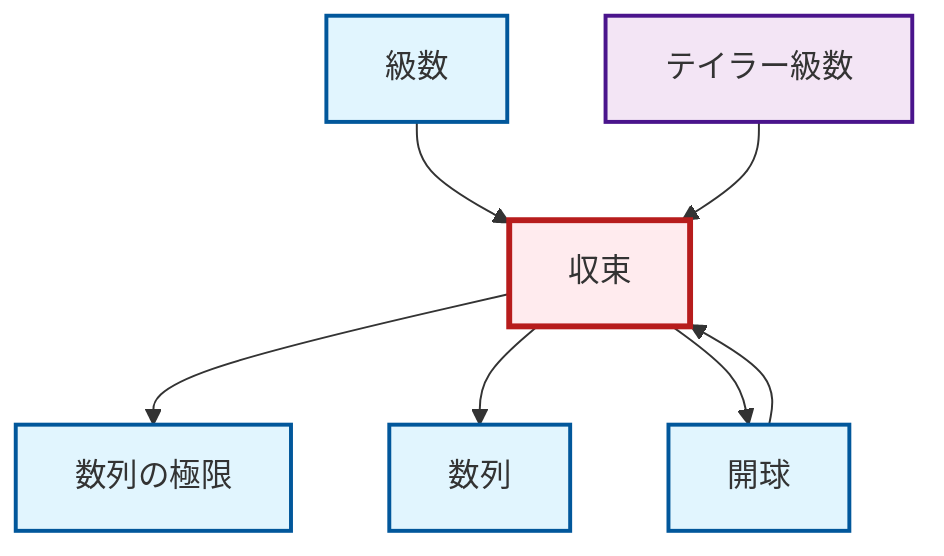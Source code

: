 graph TD
    classDef definition fill:#e1f5fe,stroke:#01579b,stroke-width:2px
    classDef theorem fill:#f3e5f5,stroke:#4a148c,stroke-width:2px
    classDef axiom fill:#fff3e0,stroke:#e65100,stroke-width:2px
    classDef example fill:#e8f5e9,stroke:#1b5e20,stroke-width:2px
    classDef current fill:#ffebee,stroke:#b71c1c,stroke-width:3px
    thm-taylor-series["テイラー級数"]:::theorem
    def-convergence["収束"]:::definition
    def-sequence["数列"]:::definition
    def-open-ball["開球"]:::definition
    def-series["級数"]:::definition
    def-limit["数列の極限"]:::definition
    def-series --> def-convergence
    def-open-ball --> def-convergence
    def-convergence --> def-limit
    def-convergence --> def-sequence
    thm-taylor-series --> def-convergence
    def-convergence --> def-open-ball
    class def-convergence current